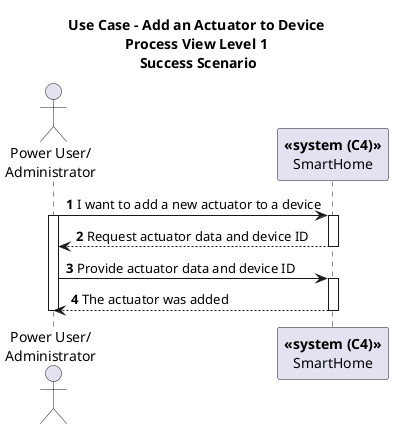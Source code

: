 @startuml

title Use Case - Add an Actuator to Device\nProcess View Level 1\n Success Scenario
autonumber

actor "Power User/\nAdministrator" as A
participant "**<<system (C4)>>**\nSmartHome" as AH


A -> AH : I want to add a new actuator to a device
activate A
activate AH
AH --> A : Request actuator data and device ID
deactivate AH
A -> AH : Provide actuator data and device ID
activate AH
AH --> A : The actuator was added
deactivate AH
deactivate A

@enduml
